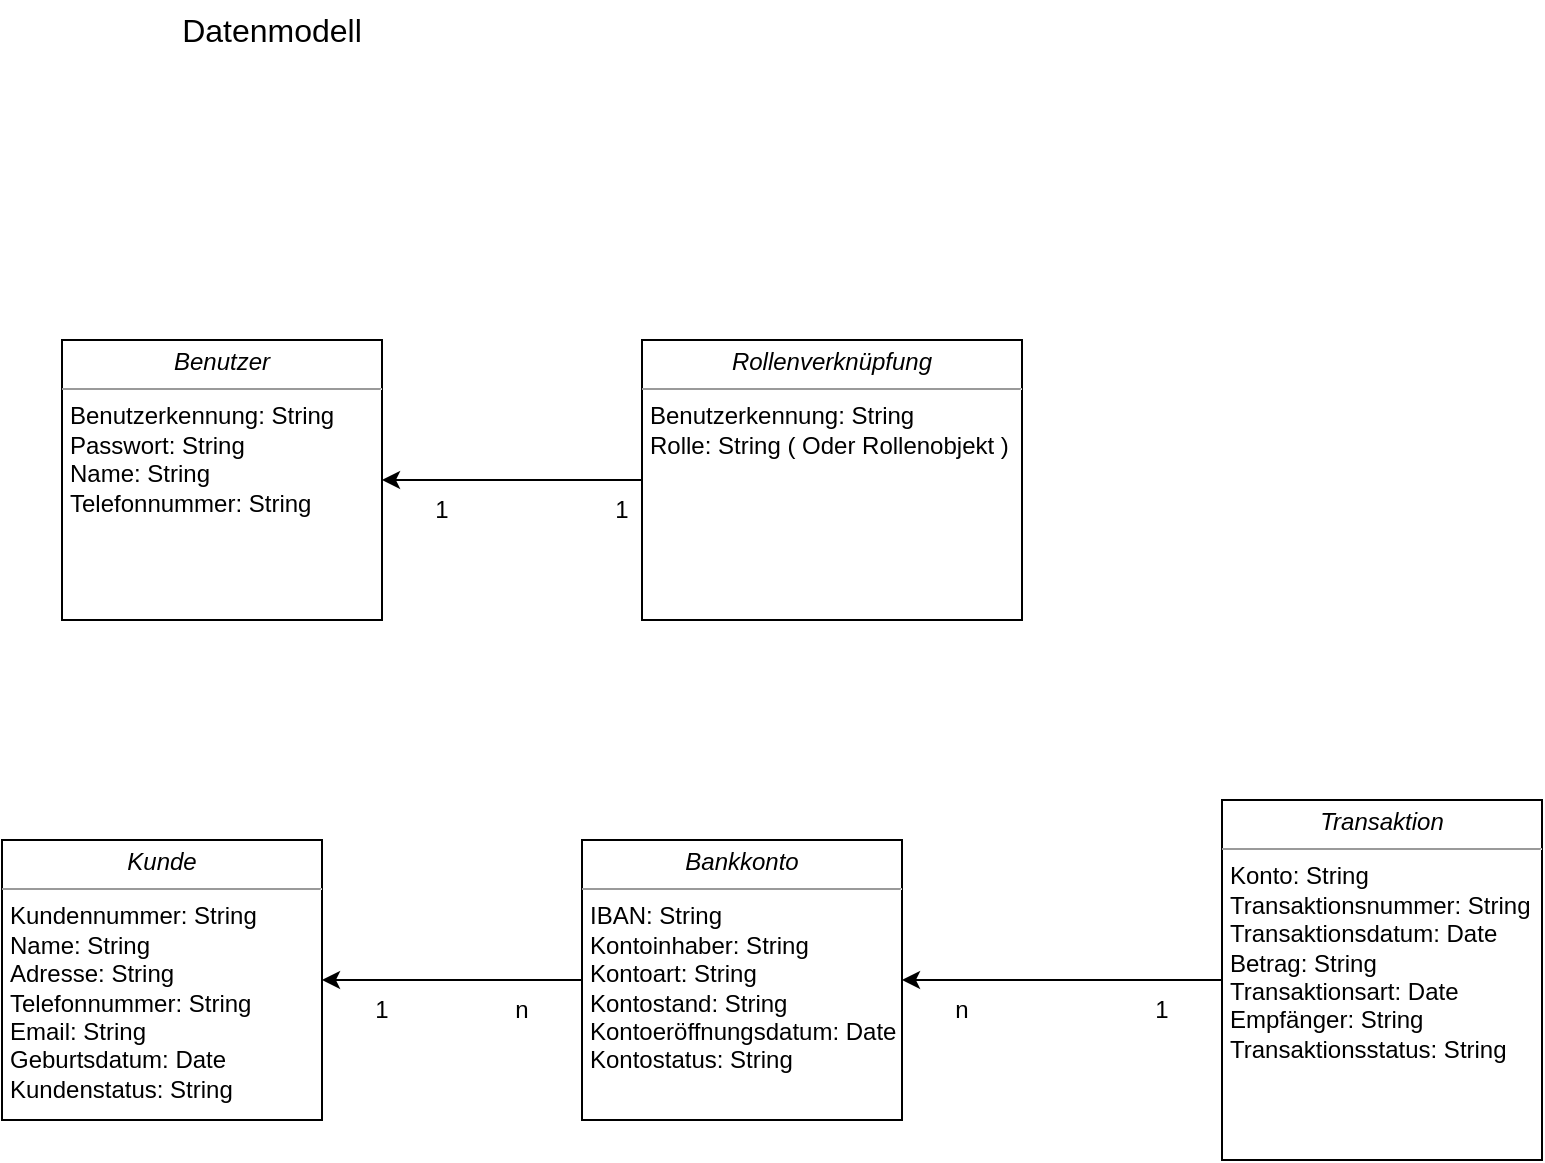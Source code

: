 <mxfile version="26.2.10" pages="2">
  <diagram name="Datenmodell" id="c4acf3e9-155e-7222-9cf6-157b1a14988f">
    <mxGraphModel dx="1346" dy="702" grid="1" gridSize="10" guides="1" tooltips="1" connect="1" arrows="1" fold="1" page="1" pageScale="1" pageWidth="850" pageHeight="1100" background="none" math="0" shadow="0">
      <root>
        <mxCell id="0" />
        <mxCell id="1" parent="0" />
        <mxCell id="5d2195bd80daf111-18" value="&lt;p style=&quot;margin:0px;margin-top:4px;text-align:center;&quot;&gt;&lt;i&gt;Benutzer&lt;/i&gt;&lt;/p&gt;&lt;hr size=&quot;1&quot;&gt;&lt;p style=&quot;margin:0px;margin-left:4px;&quot;&gt;Benutzerkennung: String&lt;br&gt;Passwort: String&lt;/p&gt;&lt;p style=&quot;margin:0px;margin-left:4px;&quot;&gt;Name: String&lt;/p&gt;&lt;p style=&quot;margin:0px;margin-left:4px;&quot;&gt;Telefonnummer: String&lt;/p&gt;&lt;p style=&quot;margin:0px;margin-left:4px;&quot;&gt;&lt;br&gt;&lt;/p&gt;" style="verticalAlign=top;align=left;overflow=fill;fontSize=12;fontFamily=Helvetica;html=1;rounded=0;shadow=0;comic=0;labelBackgroundColor=none;strokeWidth=1" parent="1" vertex="1">
          <mxGeometry x="50" y="190" width="160" height="140" as="geometry" />
        </mxCell>
        <mxCell id="8VdmQcnPT38chv_HORw9-2" value="" style="edgeStyle=orthogonalEdgeStyle;rounded=0;orthogonalLoop=1;jettySize=auto;html=1;" parent="1" source="Z0etsLBBXspUUZ8_k3zE-2" target="5d2195bd80daf111-18" edge="1">
          <mxGeometry relative="1" as="geometry" />
        </mxCell>
        <mxCell id="Z0etsLBBXspUUZ8_k3zE-2" value="&lt;p style=&quot;margin:0px;margin-top:4px;text-align:center;&quot;&gt;&lt;i&gt;Rollenverknüpfung&lt;/i&gt;&lt;/p&gt;&lt;hr size=&quot;1&quot;&gt;&lt;p style=&quot;margin:0px;margin-left:4px;&quot;&gt;Benutzerkennung: String&lt;br&gt;Rolle: String ( Oder Rollenobjekt )&amp;nbsp;&lt;/p&gt;&lt;p style=&quot;margin:0px;margin-left:4px;&quot;&gt;&lt;br&gt;&lt;/p&gt;" style="verticalAlign=top;align=left;overflow=fill;fontSize=12;fontFamily=Helvetica;html=1;rounded=0;shadow=0;comic=0;labelBackgroundColor=none;strokeWidth=1" parent="1" vertex="1">
          <mxGeometry x="340" y="190" width="190" height="140" as="geometry" />
        </mxCell>
        <mxCell id="Z0etsLBBXspUUZ8_k3zE-3" value="&lt;p style=&quot;margin:0px;margin-top:4px;text-align:center;&quot;&gt;&lt;i&gt;Kunde&lt;/i&gt;&lt;/p&gt;&lt;hr size=&quot;1&quot;&gt;&lt;p style=&quot;margin:0px;margin-left:4px;&quot;&gt;Kundennummer: String&lt;br&gt;&lt;/p&gt;&lt;p style=&quot;margin:0px;margin-left:4px;&quot;&gt;Name: String&lt;/p&gt;&lt;p style=&quot;margin:0px;margin-left:4px;&quot;&gt;Adresse: String&lt;/p&gt;&lt;p style=&quot;margin:0px;margin-left:4px;&quot;&gt;Telefonnummer: String&lt;/p&gt;&lt;p style=&quot;margin:0px;margin-left:4px;&quot;&gt;Email: String&lt;/p&gt;&lt;p style=&quot;margin:0px;margin-left:4px;&quot;&gt;Geburtsdatum: Date&lt;/p&gt;&lt;p style=&quot;margin:0px;margin-left:4px;&quot;&gt;Kundenstatus: String&lt;/p&gt;" style="verticalAlign=top;align=left;overflow=fill;fontSize=12;fontFamily=Helvetica;html=1;rounded=0;shadow=0;comic=0;labelBackgroundColor=none;strokeWidth=1" parent="1" vertex="1">
          <mxGeometry x="20" y="440" width="160" height="140" as="geometry" />
        </mxCell>
        <mxCell id="8VdmQcnPT38chv_HORw9-17" style="edgeStyle=orthogonalEdgeStyle;rounded=0;orthogonalLoop=1;jettySize=auto;html=1;entryX=1;entryY=0.5;entryDx=0;entryDy=0;" parent="1" source="Z0etsLBBXspUUZ8_k3zE-5" target="Z0etsLBBXspUUZ8_k3zE-3" edge="1">
          <mxGeometry relative="1" as="geometry" />
        </mxCell>
        <mxCell id="Z0etsLBBXspUUZ8_k3zE-5" value="&lt;p style=&quot;margin:0px;margin-top:4px;text-align:center;&quot;&gt;&lt;i&gt;Bankkonto&lt;/i&gt;&lt;/p&gt;&lt;hr size=&quot;1&quot;&gt;&lt;p style=&quot;margin:0px;margin-left:4px;&quot;&gt;IBAN: String&lt;br&gt;&lt;/p&gt;&lt;p style=&quot;margin:0px;margin-left:4px;&quot;&gt;Kontoinhaber: String&lt;/p&gt;&lt;p style=&quot;margin:0px;margin-left:4px;&quot;&gt;Kontoart: String&lt;/p&gt;&lt;p style=&quot;margin:0px;margin-left:4px;&quot;&gt;Kontostand: String&lt;/p&gt;&lt;p style=&quot;margin:0px;margin-left:4px;&quot;&gt;Kontoeröffnungsdatum: Date&lt;/p&gt;&lt;p style=&quot;margin:0px;margin-left:4px;&quot;&gt;Kontostatus: String&lt;/p&gt;" style="verticalAlign=top;align=left;overflow=fill;fontSize=12;fontFamily=Helvetica;html=1;rounded=0;shadow=0;comic=0;labelBackgroundColor=none;strokeWidth=1" parent="1" vertex="1">
          <mxGeometry x="310" y="440" width="160" height="140" as="geometry" />
        </mxCell>
        <mxCell id="8VdmQcnPT38chv_HORw9-6" style="edgeStyle=orthogonalEdgeStyle;rounded=0;orthogonalLoop=1;jettySize=auto;html=1;entryX=1;entryY=0.5;entryDx=0;entryDy=0;" parent="1" source="Z0etsLBBXspUUZ8_k3zE-6" target="Z0etsLBBXspUUZ8_k3zE-5" edge="1">
          <mxGeometry relative="1" as="geometry" />
        </mxCell>
        <mxCell id="Z0etsLBBXspUUZ8_k3zE-6" value="&lt;p style=&quot;margin:0px;margin-top:4px;text-align:center;&quot;&gt;&lt;i&gt;Transaktion&lt;/i&gt;&lt;/p&gt;&lt;hr size=&quot;1&quot;&gt;&lt;p style=&quot;margin:0px;margin-left:4px;&quot;&gt;Konto: String&lt;br&gt;&lt;/p&gt;&lt;p style=&quot;margin:0px;margin-left:4px;&quot;&gt;Transaktionsnummer: String&lt;/p&gt;&lt;p style=&quot;margin:0px;margin-left:4px;&quot;&gt;Transaktionsdatum: Date&lt;/p&gt;&lt;p style=&quot;margin:0px;margin-left:4px;&quot;&gt;Betrag: String&lt;/p&gt;&lt;p style=&quot;margin:0px;margin-left:4px;&quot;&gt;Transaktionsart: Date&lt;/p&gt;&lt;p style=&quot;margin:0px;margin-left:4px;&quot;&gt;Empfänger: String&lt;/p&gt;&lt;p style=&quot;margin:0px;margin-left:4px;&quot;&gt;Transaktionsstatus: String&lt;/p&gt;" style="verticalAlign=top;align=left;overflow=fill;fontSize=12;fontFamily=Helvetica;html=1;rounded=0;shadow=0;comic=0;labelBackgroundColor=none;strokeWidth=1" parent="1" vertex="1">
          <mxGeometry x="630" y="420" width="160" height="180" as="geometry" />
        </mxCell>
        <mxCell id="8VdmQcnPT38chv_HORw9-3" value="1" style="text;html=1;align=center;verticalAlign=middle;whiteSpace=wrap;rounded=0;" parent="1" vertex="1">
          <mxGeometry x="300" y="260" width="60" height="30" as="geometry" />
        </mxCell>
        <mxCell id="8VdmQcnPT38chv_HORw9-5" value="1" style="text;html=1;align=center;verticalAlign=middle;whiteSpace=wrap;rounded=0;" parent="1" vertex="1">
          <mxGeometry x="210" y="260" width="60" height="30" as="geometry" />
        </mxCell>
        <mxCell id="8VdmQcnPT38chv_HORw9-9" value="1" style="text;html=1;align=center;verticalAlign=middle;whiteSpace=wrap;rounded=0;" parent="1" vertex="1">
          <mxGeometry x="570" y="510" width="60" height="30" as="geometry" />
        </mxCell>
        <mxCell id="8VdmQcnPT38chv_HORw9-10" value="n" style="text;html=1;align=center;verticalAlign=middle;whiteSpace=wrap;rounded=0;" parent="1" vertex="1">
          <mxGeometry x="470" y="510" width="60" height="30" as="geometry" />
        </mxCell>
        <mxCell id="8VdmQcnPT38chv_HORw9-11" value="1" style="text;html=1;align=center;verticalAlign=middle;whiteSpace=wrap;rounded=0;" parent="1" vertex="1">
          <mxGeometry x="180" y="510" width="60" height="30" as="geometry" />
        </mxCell>
        <mxCell id="8VdmQcnPT38chv_HORw9-12" value="n" style="text;html=1;align=center;verticalAlign=middle;whiteSpace=wrap;rounded=0;" parent="1" vertex="1">
          <mxGeometry x="250" y="510" width="60" height="30" as="geometry" />
        </mxCell>
        <mxCell id="9hLuuKJGwngzi_8cxaEI-1" value="Datenmodell" style="text;strokeColor=none;fillColor=none;html=1;align=center;verticalAlign=middle;whiteSpace=wrap;rounded=0;fontSize=16;" vertex="1" parent="1">
          <mxGeometry x="100" y="20" width="110" height="30" as="geometry" />
        </mxCell>
      </root>
    </mxGraphModel>
  </diagram>
  <diagram id="qL2NnjRQjdQgOjW0ESIW" name="Anwendungsfallmodell">
    <mxGraphModel dx="3544" dy="1797" grid="0" gridSize="10" guides="1" tooltips="1" connect="1" arrows="1" fold="1" page="0" pageScale="1" pageWidth="827" pageHeight="1169" math="0" shadow="0">
      <root>
        <mxCell id="0" />
        <mxCell id="1" parent="0" />
        <mxCell id="QJYdXnABjzxTu_YOuyMo-1" value="Anwendungsfallmodell" style="text;strokeColor=none;fillColor=none;html=1;align=center;verticalAlign=middle;whiteSpace=wrap;rounded=0;fontSize=16;" vertex="1" parent="1">
          <mxGeometry x="-2250" y="-1141" width="189" height="30" as="geometry" />
        </mxCell>
      </root>
    </mxGraphModel>
  </diagram>
</mxfile>
